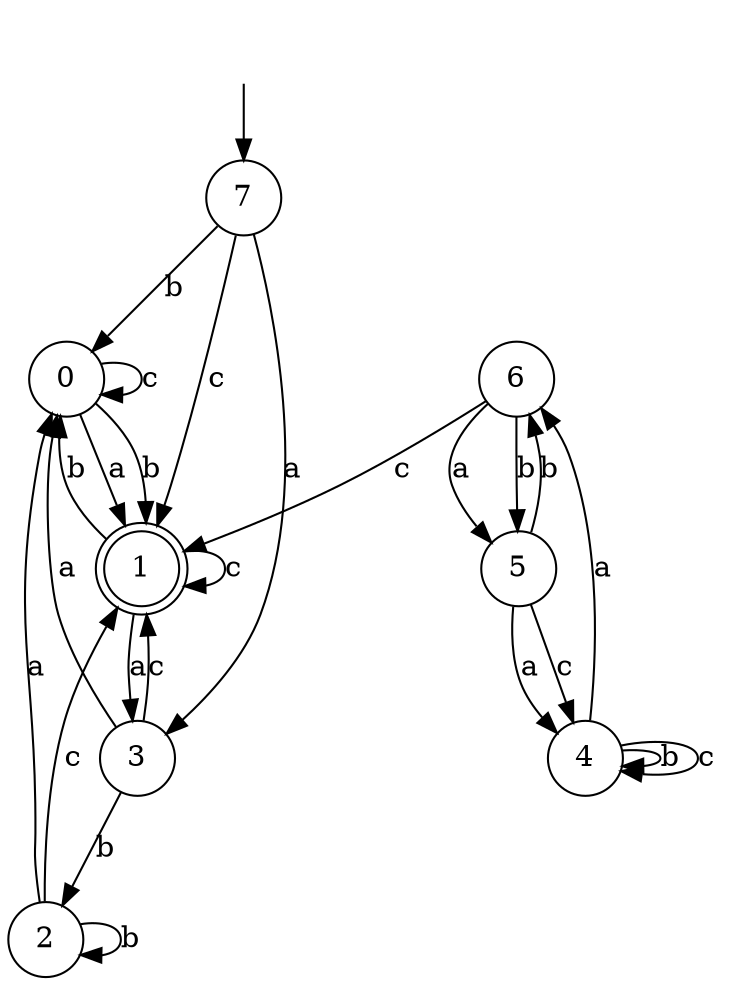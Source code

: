 digraph g {
__start [label=""shape=none]
	7[shape="circle" label="7"]
	0[shape="circle" label="0"]
	1[shape="doublecircle" label="1"]
	2[shape="circle" label="2"]
	3[shape="circle" label="3"]
	4[shape="circle" label="4"]
	5[shape="circle" label="5"]
	6[shape="circle" label="6"]

__start -> 7
	0 -> 1 [label="a"]
	0 -> 1 [label="b"]
	0 -> 0 [label="c"]
	1 -> 3 [label="a"]
	1 -> 0 [label="b"]
	1 -> 1 [label="c"]
	2 -> 0 [label="a"]
	2 -> 2 [label="b"]
	2 -> 1 [label="c"]
	3 -> 0 [label="a"]
	3 -> 2 [label="b"]
	3 -> 1 [label="c"]
	4 -> 6 [label="a"]
	4 -> 4 [label="b"]
	4 -> 4 [label="c"]
	5 -> 4 [label="a"]
	5 -> 6 [label="b"]
	5 -> 4 [label="c"]
	6 -> 5 [label="a"]
	6 -> 5 [label="b"]
	6 -> 1 [label="c"]
	7 -> 3 [label="a"]
	7 -> 0 [label="b"]
	7 -> 1 [label="c"]
}
